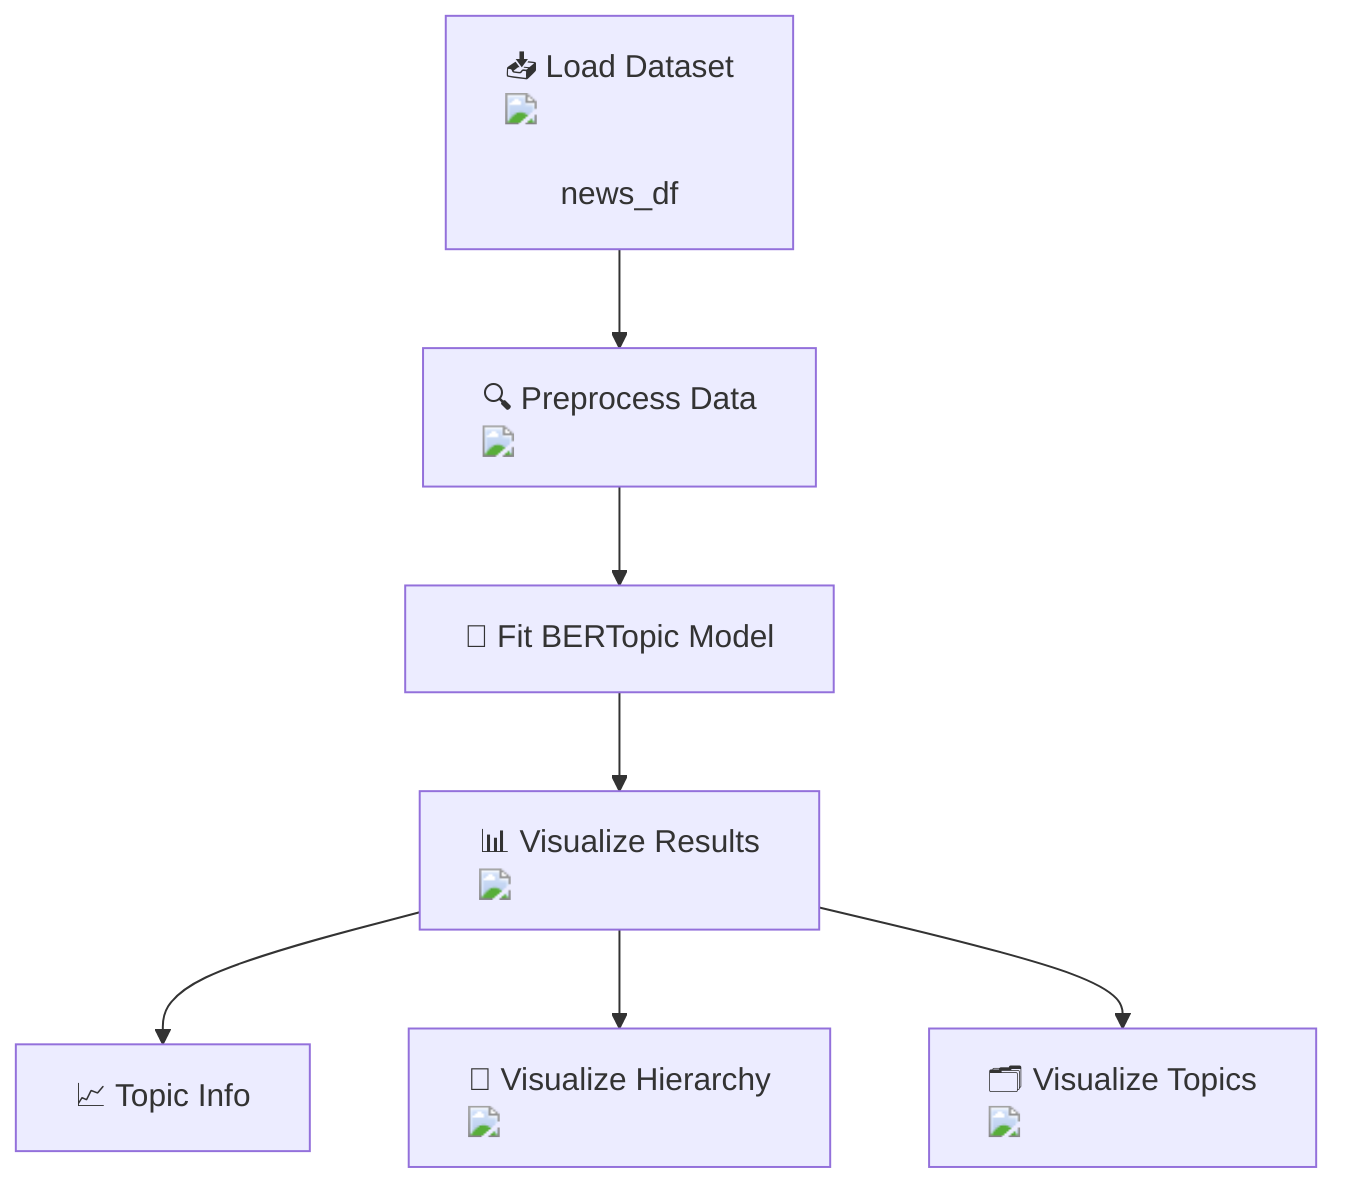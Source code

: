graph TD;
    A["📥 Load Dataset <img src='icons/file.svg' /> <br/> news_df"] --> B["🔍 Preprocess Data <img src='icons/table.svg' />"];
    B --> C["🧠 Fit BERTopic Model"];
    C --> D["📊 Visualize Results <img src='icons/table.svg' />"];
    D --> E["📈 Topic Info"];
    D --> F["🌳 Visualize Hierarchy <img src='dummy_plots/boxplot_template.svg' />"];
    D --> G["🗂️ Visualize Topics <img src='dummy_plots/barplot_template.svg' />"];